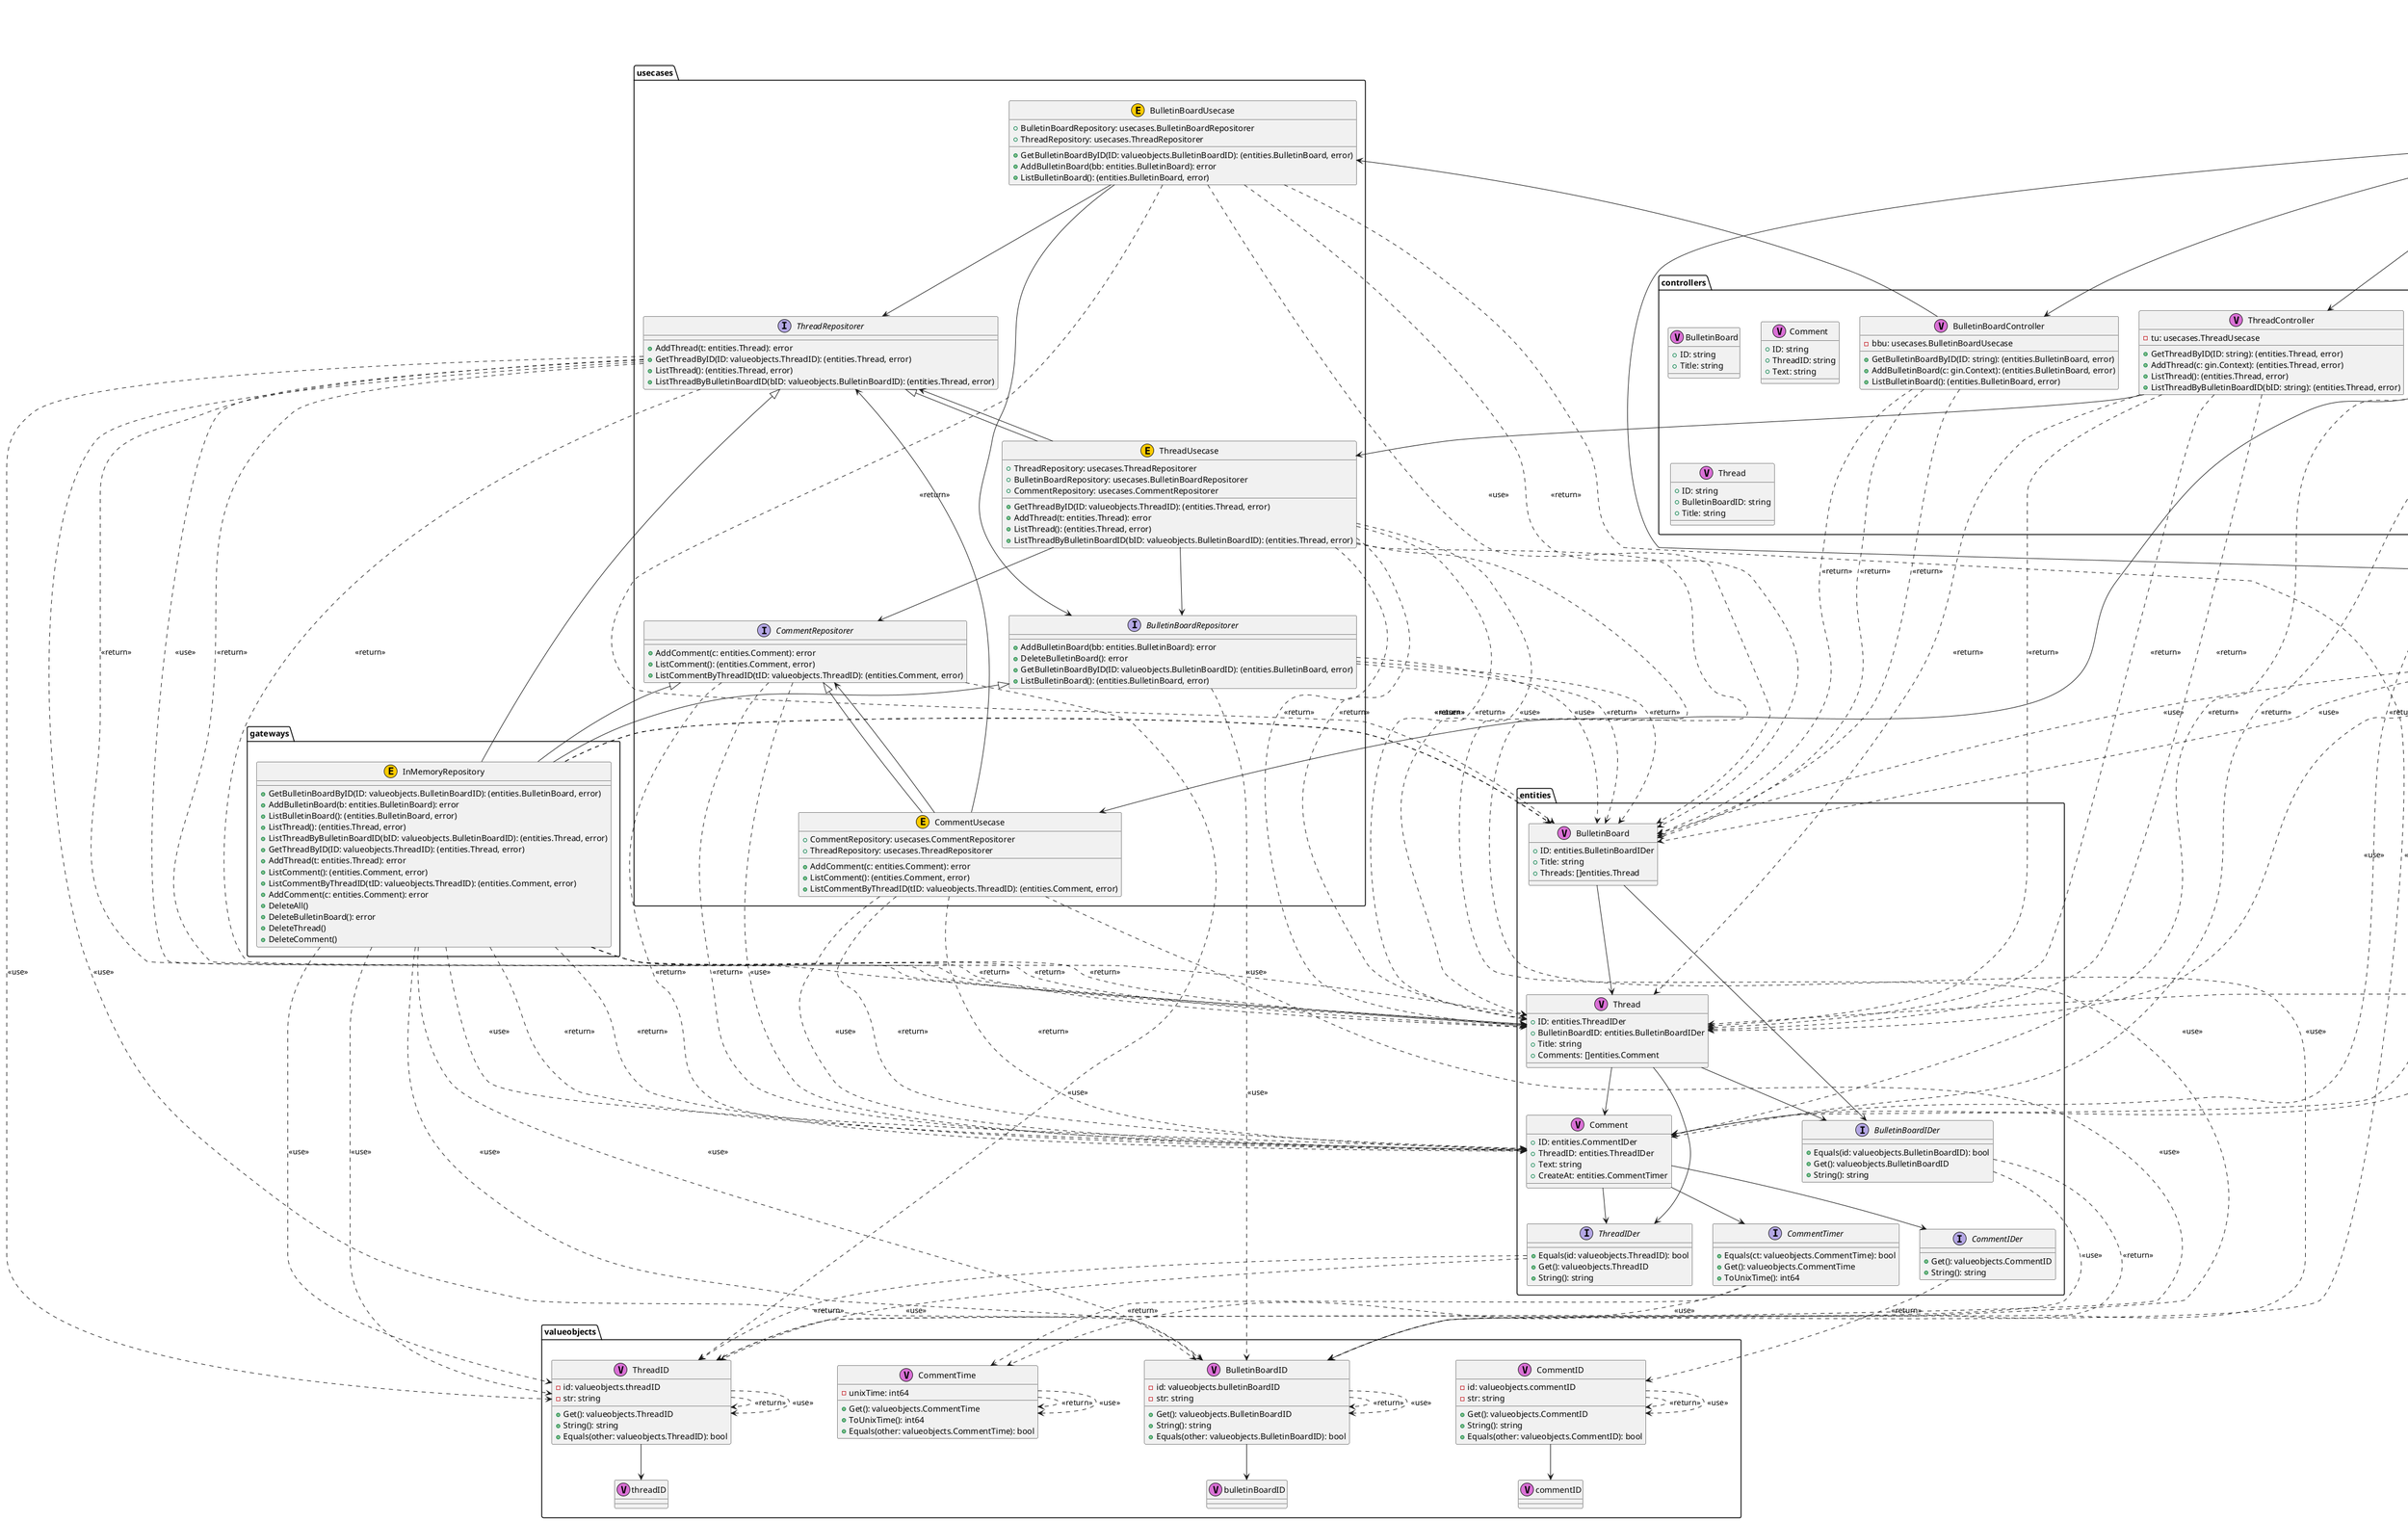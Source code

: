 @startuml

package "valueobjects" {
	class "BulletinBoardID" as valueobjects.BulletinBoardID <<V,Orchid>> {
		-id: valueobjects.bulletinBoardID
		-str: string
		+Get(): valueobjects.BulletinBoardID
		+String(): string
		+Equals(other: valueobjects.BulletinBoardID): bool
	}
}

	valueobjects.BulletinBoardID --> valueobjects.bulletinBoardID

	valueobjects.BulletinBoardID ..> valueobjects.BulletinBoardID : <<return>> 
	valueobjects.BulletinBoardID ..> valueobjects.BulletinBoardID : <<use>> 

package "valueobjects" {
	class "CommentID" as valueobjects.CommentID <<V,Orchid>> {
		-id: valueobjects.commentID
		-str: string
		+Get(): valueobjects.CommentID
		+String(): string
		+Equals(other: valueobjects.CommentID): bool
	}
}

	valueobjects.CommentID --> valueobjects.commentID

	valueobjects.CommentID ..> valueobjects.CommentID : <<return>> 
	valueobjects.CommentID ..> valueobjects.CommentID : <<use>> 

package "valueobjects" {
	class "CommentTime" as valueobjects.CommentTime <<V,Orchid>> {
		-unixTime: int64
		+Get(): valueobjects.CommentTime
		+ToUnixTime(): int64
		+Equals(other: valueobjects.CommentTime): bool
	}
}


	valueobjects.CommentTime ..> valueobjects.CommentTime : <<return>> 
	valueobjects.CommentTime ..> valueobjects.CommentTime : <<use>> 

package "valueobjects" {
	class "ThreadID" as valueobjects.ThreadID <<V,Orchid>> {
		-id: valueobjects.threadID
		-str: string
		+Get(): valueobjects.ThreadID
		+String(): string
		+Equals(other: valueobjects.ThreadID): bool
	}
}

	valueobjects.ThreadID --> valueobjects.threadID

	valueobjects.ThreadID ..> valueobjects.ThreadID : <<return>> 
	valueobjects.ThreadID ..> valueobjects.ThreadID : <<use>> 

package "valueobjects" {
	class "bulletinBoardID" as valueobjects.bulletinBoardID <<V,Orchid>>
}



package "valueobjects" {
	class "commentID" as valueobjects.commentID <<V,Orchid>>
}



package "valueobjects" {
	class "threadID" as valueobjects.threadID <<V,Orchid>>
}



package "gateways" {
	class "InMemoryRepository" as gateways.InMemoryRepository <<E,#FFCC00>> {
		+GetBulletinBoardByID(ID: valueobjects.BulletinBoardID): (entities.BulletinBoard, error)
		+AddBulletinBoard(b: entities.BulletinBoard): error
		+ListBulletinBoard(): (entities.BulletinBoard, error)
		+ListThread(): (entities.Thread, error)
		+ListThreadByBulletinBoardID(bID: valueobjects.BulletinBoardID): (entities.Thread, error)
		+GetThreadByID(ID: valueobjects.ThreadID): (entities.Thread, error)
		+AddThread(t: entities.Thread): error
		+ListComment(): (entities.Comment, error)
		+ListCommentByThreadID(tID: valueobjects.ThreadID): (entities.Comment, error)
		+AddComment(c: entities.Comment): error
		+DeleteAll()
		+DeleteBulletinBoard(): error
		+DeleteThread()
		+DeleteComment()
	}
}


	gateways.InMemoryRepository ..> valueobjects.BulletinBoardID : <<use>> 
	gateways.InMemoryRepository ..> entities.BulletinBoard : <<return>> 
	gateways.InMemoryRepository ..> entities.BulletinBoard : <<use>> 
	gateways.InMemoryRepository ..> entities.BulletinBoard : <<return>> 
	gateways.InMemoryRepository ..> entities.Thread : <<return>> 
	gateways.InMemoryRepository ..> valueobjects.BulletinBoardID : <<use>> 
	gateways.InMemoryRepository ..> entities.Thread : <<return>> 
	gateways.InMemoryRepository ..> valueobjects.ThreadID : <<use>> 
	gateways.InMemoryRepository ..> entities.Thread : <<return>> 
	gateways.InMemoryRepository ..> entities.Thread : <<use>> 
	gateways.InMemoryRepository ..> entities.Comment : <<return>> 
	gateways.InMemoryRepository ..> valueobjects.ThreadID : <<use>> 
	gateways.InMemoryRepository ..> entities.Comment : <<return>> 
	gateways.InMemoryRepository ..> entities.Comment : <<use>> 

package "logger" {
	class "LogColumns" as logger.LogColumns <<E,#FFCC00>> {
		+PID: string
		+UA: string
		+Path: string
		+Body: []byte
		+Error(c: gin.Context, msg: interface{})
		+Info(c: gin.Context, msg: interface{})
		+Debug(c: gin.Context, msg: interface{})
		+Warn(c: gin.Context, msg: interface{})
	}
}



package "logger" {
	interface "Logger" as logger.Logger {
		+Debug(c: *context.Context, msg: interface{})
		+Error(c: *context.Context, msg: interface{})
		+Info(c: *context.Context, msg: interface{})
		+Warn(c: *context.Context, msg: interface{})
	}
}



package "presenters" {
	class "BulletinBoard" as presenters.BulletinBoard <<V,Orchid>> {
		+ID: string
		+Title: string
		+Threads: []presenters.Thread
	}
}

	presenters.BulletinBoard --> presenters.Thread


package "presenters" {
	class "BulletinBoardPresenter" as presenters.BulletinBoardPresenter <<V,Orchid>> {
		+ConvertToHTTPBulletinBoardListResponse(bbl: entities.BulletinBoard): *presenters.HTTPResponse
		+ConvertToHTTPBulletinBoardResponse(bb: entities.BulletinBoard): *presenters.HTTPResponse
	}
}


	presenters.BulletinBoardPresenter ..> entities.BulletinBoard : <<use>> 
	presenters.BulletinBoardPresenter ..> presenters.HTTPResponse : <<return>> 
	presenters.BulletinBoardPresenter ..> entities.BulletinBoard : <<use>> 
	presenters.BulletinBoardPresenter ..> presenters.HTTPResponse : <<return>> 

package "presenters" {
	class "Comment" as presenters.Comment <<V,Orchid>> {
		+ID: string
		+ThreadID: string
		+Text: string
		+CreatAt: int64
	}
}



package "presenters" {
	class "CommentPresenter" as presenters.CommentPresenter <<V,Orchid>> {
		+ConvertToHTTPCommentListResponse(cl: entities.Comment): *presenters.HTTPResponse
		+ConvertToHTTPCommentResponse(c: entities.Comment): *presenters.HTTPResponse
	}
}


	presenters.CommentPresenter ..> entities.Comment : <<use>> 
	presenters.CommentPresenter ..> presenters.HTTPResponse : <<return>> 
	presenters.CommentPresenter ..> entities.Comment : <<use>> 
	presenters.CommentPresenter ..> presenters.HTTPResponse : <<return>> 

package "presenters" {
	class "ErrorPresenter" as presenters.ErrorPresenter <<V,Orchid>> {
		+ConvertToHTTPErrorResponse(err: error): *presenters.HTTPResponse
	}
}


	presenters.ErrorPresenter ..> presenters.HTTPResponse : <<return>> 

package "presenters" {
	class "HTTPResponse" as presenters.HTTPResponse <<V,Orchid>> {
		+Items: interface{}
	}
}



package "presenters" {
	class "Thread" as presenters.Thread <<V,Orchid>> {
		+ID: string
		+BulletinBoardID: string
		+Title: string
		+Comments: []presenters.Comment
	}
}

	presenters.Thread --> presenters.Comment


package "presenters" {
	class "ThreadPresenter" as presenters.ThreadPresenter <<V,Orchid>> {
		+ConvertToHTTPThreadListResponse(tl: entities.Thread): *presenters.HTTPResponse
		+ConvertToHTTPThreadResponse(t: entities.Thread): *presenters.HTTPResponse
	}
}


	presenters.ThreadPresenter ..> entities.Thread : <<use>> 
	presenters.ThreadPresenter ..> presenters.HTTPResponse : <<return>> 
	presenters.ThreadPresenter ..> entities.Thread : <<use>> 
	presenters.ThreadPresenter ..> presenters.HTTPResponse : <<return>> 

package "configs" {
	class "Config" as configs.Config <<V,Orchid>> {
		+Environment: string
	}
}



package "configs" {
	interface "Configer" as configs.Configer {
		+Get(): configs.Config
	}
}


	configs.Configer ..> configs.Config : <<return>> 

package "configs" {
	class "OsConfig" as configs.OsConfig <<V,Orchid>> {
		-config: configs.Config
		+Get(): configs.Config
	}
}

	configs.OsConfig --> configs.Config

	configs.OsConfig ..> configs.Config : <<return>> 

package "configs" {
	class "YamlConfig" as configs.YamlConfig <<V,Orchid>> {
		-config: configs.Config
		+Get(): configs.Config
	}
}

	configs.YamlConfig --> configs.Config

	configs.YamlConfig ..> configs.Config : <<return>> 

package "api" {
	class "Router" as api.Router <<E,#FFCC00>> {
		+BulletinBoardController: controllers.BulletinBoardController
		+BulletinBoardPresenter: presenters.BulletinBoardPresenter
		+ThreadController: controllers.ThreadController
		+ThreadPresenter: presenters.ThreadPresenter
		+CommentController: controllers.CommentController
		+CommentPresenter: presenters.CommentPresenter
		+ErrorPresenter: presenters.ErrorPresenter
		-listBulletinBoard(c: gin.Context)
		-getBulletinBoardByID(c: gin.Context)
		-postBulletinBoard(c: gin.Context)
		-postComment(c: gin.Context)
		-listComment(c: gin.Context)
		-responseByError(c: gin.Context, err: error)
		-postThread(c: gin.Context)
		-getThreadByID(c: gin.Context)
		-listThread(c: gin.Context)
	}
}

	api.Router --> controllers.BulletinBoardController
	api.Router --> presenters.BulletinBoardPresenter
	api.Router --> controllers.ThreadController
	api.Router --> presenters.ThreadPresenter
	api.Router --> controllers.CommentController
	api.Router --> presenters.CommentPresenter
	api.Router --> presenters.ErrorPresenter


package "entities" {
	class "BulletinBoard" as entities.BulletinBoard <<V,Orchid>> {
		+ID: entities.BulletinBoardIDer
		+Title: string
		+Threads: []entities.Thread
	}
}

	entities.BulletinBoard --> entities.BulletinBoardIDer
	entities.BulletinBoard --> entities.Thread


package "entities" {
	interface "BulletinBoardIDer" as entities.BulletinBoardIDer {
		+Equals(id: valueobjects.BulletinBoardID): bool
		+Get(): valueobjects.BulletinBoardID
		+String(): string
	}
}


	entities.BulletinBoardIDer ..> valueobjects.BulletinBoardID : <<use>> 
	entities.BulletinBoardIDer ..> valueobjects.BulletinBoardID : <<return>> 

package "entities" {
	class "Comment" as entities.Comment <<V,Orchid>> {
		+ID: entities.CommentIDer
		+ThreadID: entities.ThreadIDer
		+Text: string
		+CreateAt: entities.CommentTimer
	}
}

	entities.Comment --> entities.CommentIDer
	entities.Comment --> entities.ThreadIDer
	entities.Comment --> entities.CommentTimer


package "entities" {
	interface "CommentIDer" as entities.CommentIDer {
		+Get(): valueobjects.CommentID
		+String(): string
	}
}


	entities.CommentIDer ..> valueobjects.CommentID : <<return>> 

package "entities" {
	interface "CommentTimer" as entities.CommentTimer {
		+Equals(ct: valueobjects.CommentTime): bool
		+Get(): valueobjects.CommentTime
		+ToUnixTime(): int64
	}
}


	entities.CommentTimer ..> valueobjects.CommentTime : <<use>> 
	entities.CommentTimer ..> valueobjects.CommentTime : <<return>> 

package "entities" {
	class "Thread" as entities.Thread <<V,Orchid>> {
		+ID: entities.ThreadIDer
		+BulletinBoardID: entities.BulletinBoardIDer
		+Title: string
		+Comments: []entities.Comment
	}
}

	entities.Thread --> entities.ThreadIDer
	entities.Thread --> entities.BulletinBoardIDer
	entities.Thread --> entities.Comment


package "entities" {
	interface "ThreadIDer" as entities.ThreadIDer {
		+Equals(id: valueobjects.ThreadID): bool
		+Get(): valueobjects.ThreadID
		+String(): string
	}
}


	entities.ThreadIDer ..> valueobjects.ThreadID : <<use>> 
	entities.ThreadIDer ..> valueobjects.ThreadID : <<return>> 

package "errorobjects" {
	class "CharacterSizeValidationError" as errorobjects.CharacterSizeValidationError <<V,Orchid>> {
		-msg: string
		-code: int
		+Error(): string
	}
}



package "errorobjects" {
	class "InternalServerError" as errorobjects.InternalServerError <<V,Orchid>> {
		-msg: string
		-code: int
		+Error(): string
	}
}



package "errorobjects" {
	class "MissingRequiredFieldsError" as errorobjects.MissingRequiredFieldsError <<V,Orchid>> {
		-msg: string
		-code: int
		+Error(): string
	}
}



package "errorobjects" {
	class "NotFoundError" as errorobjects.NotFoundError <<V,Orchid>> {
		-msg: string
		-code: int
		+Error(): string
	}
}



package "errorobjects" {
	class "ParameterBindingError" as errorobjects.ParameterBindingError <<V,Orchid>> {
		-msg: string
		-code: int
		+Error(): string
	}
}



package "errorobjects" {
	class "ResourceLimitedError" as errorobjects.ResourceLimitedError <<V,Orchid>> {
		-msg: string
		-code: int
		+Error(): string
	}
}



package "usecases" {
	interface "BulletinBoardRepositorer" as usecases.BulletinBoardRepositorer {
		+AddBulletinBoard(bb: entities.BulletinBoard): error
		+DeleteBulletinBoard(): error
		+GetBulletinBoardByID(ID: valueobjects.BulletinBoardID): (entities.BulletinBoard, error)
		+ListBulletinBoard(): (entities.BulletinBoard, error)
	}
}


	usecases.BulletinBoardRepositorer ..> entities.BulletinBoard : <<use>> 
	usecases.BulletinBoardRepositorer ..> valueobjects.BulletinBoardID : <<use>> 
	usecases.BulletinBoardRepositorer ..> entities.BulletinBoard : <<return>> 
	usecases.BulletinBoardRepositorer ..> entities.BulletinBoard : <<return>> 

package "usecases" {
	class "BulletinBoardUsecase" as usecases.BulletinBoardUsecase <<E,#FFCC00>> {
		+BulletinBoardRepository: usecases.BulletinBoardRepositorer
		+ThreadRepository: usecases.ThreadRepositorer
		+GetBulletinBoardByID(ID: valueobjects.BulletinBoardID): (entities.BulletinBoard, error)
		+AddBulletinBoard(bb: entities.BulletinBoard): error
		+ListBulletinBoard(): (entities.BulletinBoard, error)
	}
}

	usecases.BulletinBoardUsecase --> usecases.BulletinBoardRepositorer
	usecases.BulletinBoardUsecase --> usecases.ThreadRepositorer

	usecases.BulletinBoardUsecase ..> valueobjects.BulletinBoardID : <<use>> 
	usecases.BulletinBoardUsecase ..> entities.BulletinBoard : <<return>> 
	usecases.BulletinBoardUsecase ..> entities.BulletinBoard : <<use>> 
	usecases.BulletinBoardUsecase ..> entities.BulletinBoard : <<return>> 

package "usecases" {
	interface "CommentRepositorer" as usecases.CommentRepositorer {
		+AddComment(c: entities.Comment): error
		+ListComment(): (entities.Comment, error)
		+ListCommentByThreadID(tID: valueobjects.ThreadID): (entities.Comment, error)
	}
}


	usecases.CommentRepositorer ..> entities.Comment : <<use>> 
	usecases.CommentRepositorer ..> entities.Comment : <<return>> 
	usecases.CommentRepositorer ..> valueobjects.ThreadID : <<use>> 
	usecases.CommentRepositorer ..> entities.Comment : <<return>> 

package "usecases" {
	class "CommentUsecase" as usecases.CommentUsecase <<E,#FFCC00>> {
		+CommentRepository: usecases.CommentRepositorer
		+ThreadRepository: usecases.ThreadRepositorer
		+AddComment(c: entities.Comment): error
		+ListComment(): (entities.Comment, error)
		+ListCommentByThreadID(tID: valueobjects.ThreadID): (entities.Comment, error)
	}
}

	usecases.CommentUsecase --> usecases.CommentRepositorer
	usecases.CommentUsecase --> usecases.ThreadRepositorer

	usecases.CommentUsecase ..> entities.Comment : <<use>> 
	usecases.CommentUsecase ..> entities.Comment : <<return>> 
	usecases.CommentUsecase ..> valueobjects.ThreadID : <<use>> 
	usecases.CommentUsecase ..> entities.Comment : <<return>> 

package "usecases" {
	interface "ThreadRepositorer" as usecases.ThreadRepositorer {
		+AddThread(t: entities.Thread): error
		+GetThreadByID(ID: valueobjects.ThreadID): (entities.Thread, error)
		+ListThread(): (entities.Thread, error)
		+ListThreadByBulletinBoardID(bID: valueobjects.BulletinBoardID): (entities.Thread, error)
	}
}


	usecases.ThreadRepositorer ..> entities.Thread : <<use>> 
	usecases.ThreadRepositorer ..> valueobjects.ThreadID : <<use>> 
	usecases.ThreadRepositorer ..> entities.Thread : <<return>> 
	usecases.ThreadRepositorer ..> entities.Thread : <<return>> 
	usecases.ThreadRepositorer ..> valueobjects.BulletinBoardID : <<use>> 
	usecases.ThreadRepositorer ..> entities.Thread : <<return>> 

package "usecases" {
	class "ThreadUsecase" as usecases.ThreadUsecase <<E,#FFCC00>> {
		+ThreadRepository: usecases.ThreadRepositorer
		+BulletinBoardRepository: usecases.BulletinBoardRepositorer
		+CommentRepository: usecases.CommentRepositorer
		+GetThreadByID(ID: valueobjects.ThreadID): (entities.Thread, error)
		+AddThread(t: entities.Thread): error
		+ListThread(): (entities.Thread, error)
		+ListThreadByBulletinBoardID(bID: valueobjects.BulletinBoardID): (entities.Thread, error)
	}
}

	usecases.ThreadUsecase --> usecases.ThreadRepositorer
	usecases.ThreadUsecase --> usecases.BulletinBoardRepositorer
	usecases.ThreadUsecase --> usecases.CommentRepositorer

	usecases.ThreadUsecase ..> valueobjects.ThreadID : <<use>> 
	usecases.ThreadUsecase ..> entities.Thread : <<return>> 
	usecases.ThreadUsecase ..> entities.Thread : <<use>> 
	usecases.ThreadUsecase ..> entities.Thread : <<return>> 
	usecases.ThreadUsecase ..> valueobjects.BulletinBoardID : <<use>> 
	usecases.ThreadUsecase ..> entities.Thread : <<return>> 

package "controllers" {
	class "BulletinBoard" as controllers.BulletinBoard <<V,Orchid>> {
		+ID: string
		+Title: string
	}
}



package "controllers" {
	class "BulletinBoardController" as controllers.BulletinBoardController <<V,Orchid>> {
		-bbu: usecases.BulletinBoardUsecase
		+GetBulletinBoardByID(ID: string): (entities.BulletinBoard, error)
		+AddBulletinBoard(c: gin.Context): (entities.BulletinBoard, error)
		+ListBulletinBoard(): (entities.BulletinBoard, error)
	}
}

	controllers.BulletinBoardController --> usecases.BulletinBoardUsecase

	controllers.BulletinBoardController ..> entities.BulletinBoard : <<return>> 
	controllers.BulletinBoardController ..> entities.BulletinBoard : <<return>> 
	controllers.BulletinBoardController ..> entities.BulletinBoard : <<return>> 

package "controllers" {
	class "Comment" as controllers.Comment <<V,Orchid>> {
		+ID: string
		+ThreadID: string
		+Text: string
	}
}



package "controllers" {
	class "CommentController" as controllers.CommentController <<V,Orchid>> {
		-cu: usecases.CommentUsecase
		+AddComment(c: gin.Context): (entities.Comment, error)
		+ListComment(): (entities.Comment, error)
		+ListCommentByThreadID(tID: string): (entities.Comment, error)
	}
}

	controllers.CommentController --> usecases.CommentUsecase

	controllers.CommentController ..> entities.Comment : <<return>> 
	controllers.CommentController ..> entities.Comment : <<return>> 
	controllers.CommentController ..> entities.Comment : <<return>> 

package "controllers" {
	class "Thread" as controllers.Thread <<V,Orchid>> {
		+ID: string
		+BulletinBoardID: string
		+Title: string
	}
}



package "controllers" {
	class "ThreadController" as controllers.ThreadController <<V,Orchid>> {
		-tu: usecases.ThreadUsecase
		+GetThreadByID(ID: string): (entities.Thread, error)
		+AddThread(c: gin.Context): (entities.Thread, error)
		+ListThread(): (entities.Thread, error)
		+ListThreadByBulletinBoardID(bID: string): (entities.Thread, error)
	}
}

	controllers.ThreadController --> usecases.ThreadUsecase

	controllers.ThreadController ..> entities.Thread : <<return>> 
	controllers.ThreadController ..> entities.Thread : <<return>> 
	controllers.ThreadController ..> entities.Thread : <<return>> 
	controllers.ThreadController ..> entities.Thread : <<return>> 

	gateways.InMemoryRepository -up-|> usecases.BulletinBoardRepositorer
	gateways.InMemoryRepository -up-|> usecases.CommentRepositorer
	gateways.InMemoryRepository -up-|> usecases.ThreadRepositorer
	configs.OsConfig -up-|> configs.Configer
	configs.YamlConfig -up-|> configs.Configer
	usecases.CommentUsecase -up-|> usecases.CommentRepositorer
	usecases.ThreadUsecase -up-|> usecases.ThreadRepositorer


@enduml
